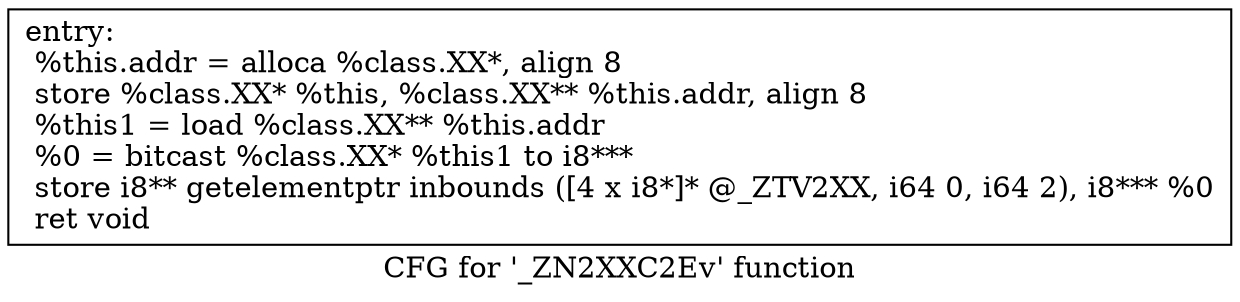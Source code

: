 digraph "CFG for '_ZN2XXC2Ev' function" {
	label="CFG for '_ZN2XXC2Ev' function";

	Node0x7fdd33415090 [shape=record,label="{entry:\l  %this.addr = alloca %class.XX*, align 8\l  store %class.XX* %this, %class.XX** %this.addr, align 8\l  %this1 = load %class.XX** %this.addr\l  %0 = bitcast %class.XX* %this1 to i8***\l  store i8** getelementptr inbounds ([4 x i8*]* @_ZTV2XX, i64 0, i64 2), i8*** %0\l  ret void\l}"];
}
